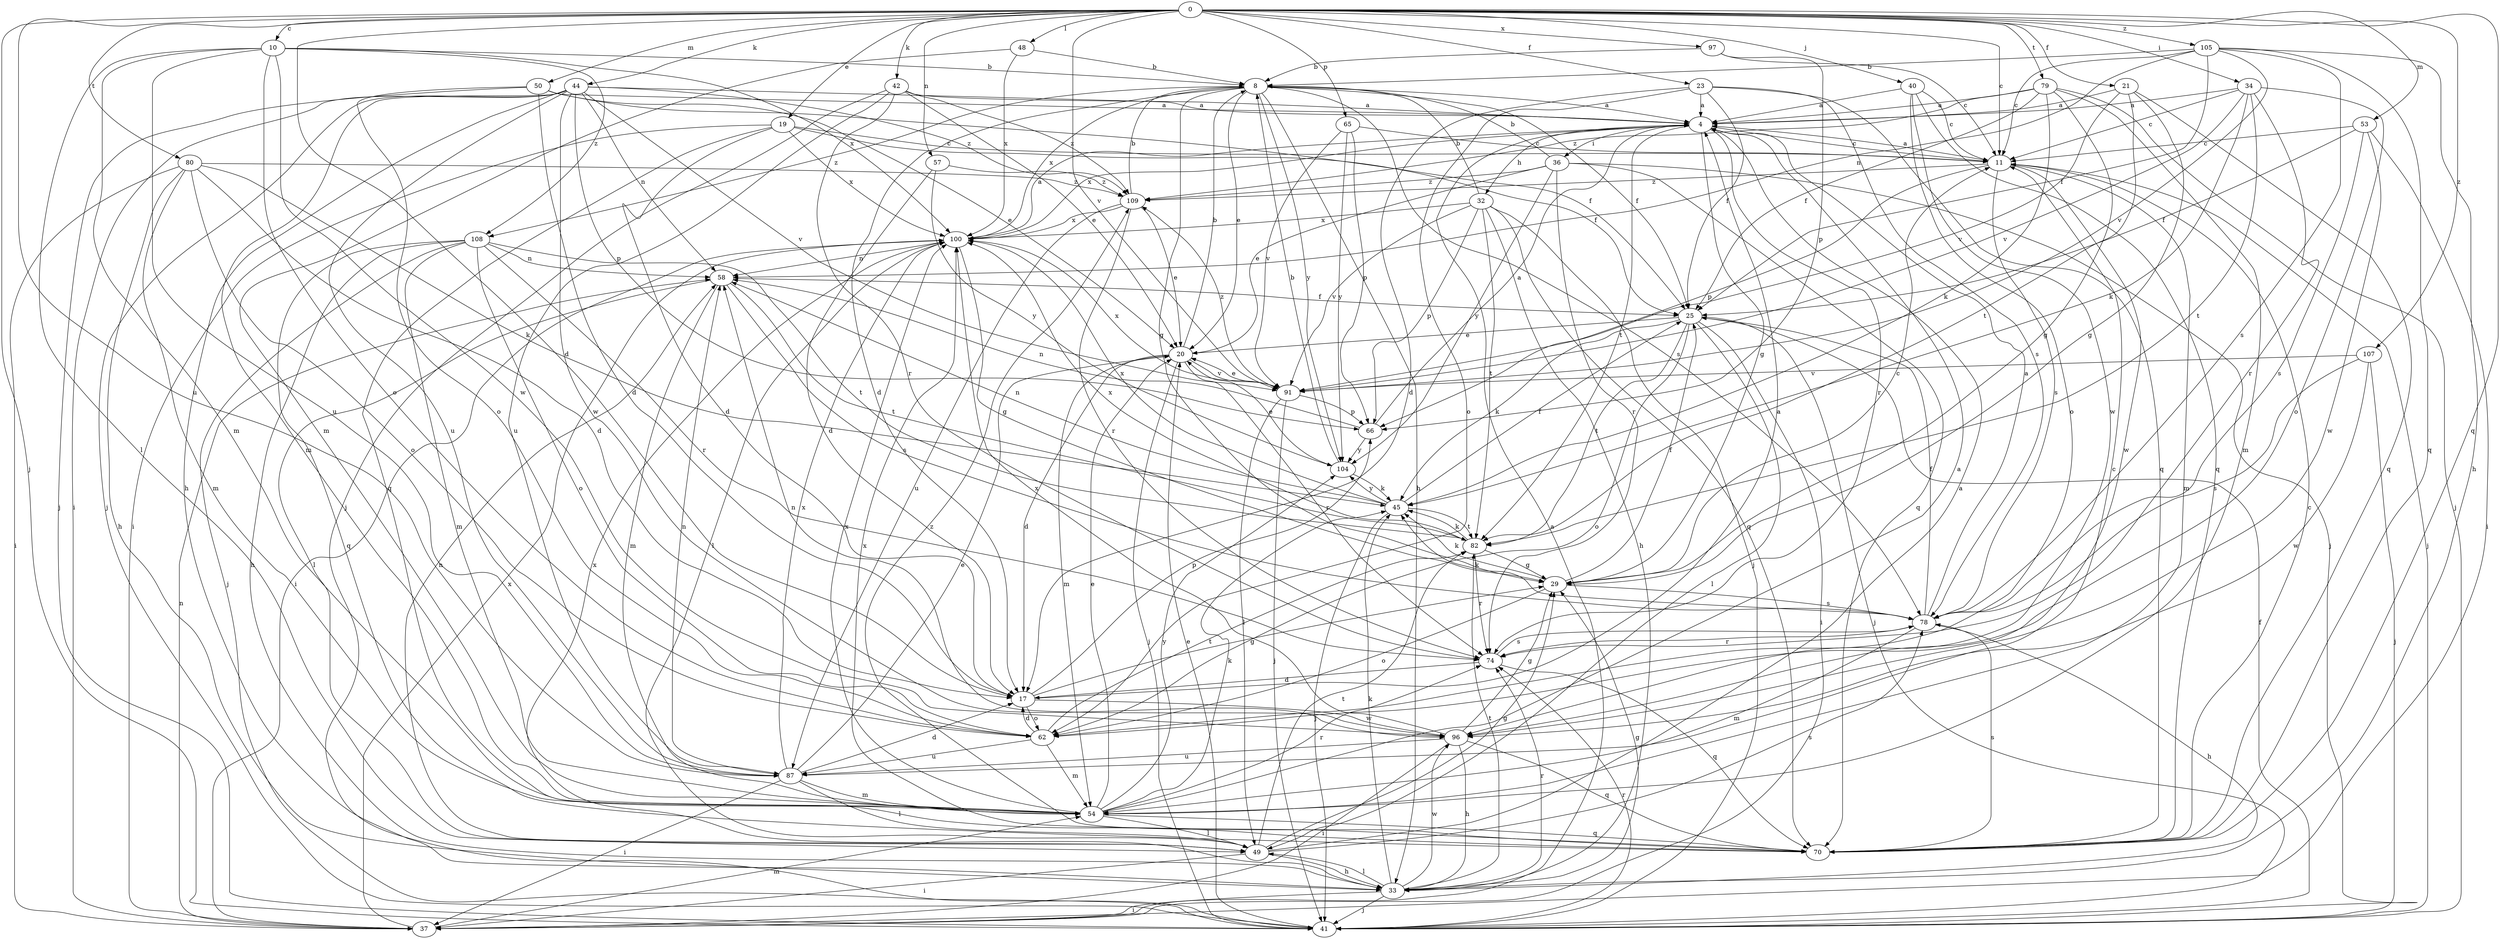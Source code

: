 strict digraph  {
0;
4;
8;
10;
11;
17;
19;
20;
21;
23;
25;
29;
32;
33;
34;
36;
37;
40;
41;
42;
44;
45;
48;
49;
50;
53;
54;
57;
58;
62;
65;
66;
70;
74;
78;
79;
80;
82;
87;
91;
96;
97;
100;
104;
105;
107;
108;
109;
0 -> 10  [label=c];
0 -> 11  [label=c];
0 -> 17  [label=d];
0 -> 19  [label=e];
0 -> 21  [label=f];
0 -> 23  [label=f];
0 -> 34  [label=i];
0 -> 40  [label=j];
0 -> 41  [label=j];
0 -> 42  [label=k];
0 -> 44  [label=k];
0 -> 48  [label=l];
0 -> 50  [label=m];
0 -> 53  [label=m];
0 -> 57  [label=n];
0 -> 65  [label=p];
0 -> 70  [label=q];
0 -> 79  [label=t];
0 -> 80  [label=t];
0 -> 87  [label=u];
0 -> 91  [label=v];
0 -> 97  [label=x];
0 -> 105  [label=z];
0 -> 107  [label=z];
4 -> 11  [label=c];
4 -> 29  [label=g];
4 -> 32  [label=h];
4 -> 36  [label=i];
4 -> 74  [label=r];
4 -> 82  [label=t];
4 -> 100  [label=x];
8 -> 4  [label=a];
8 -> 17  [label=d];
8 -> 20  [label=e];
8 -> 25  [label=f];
8 -> 29  [label=g];
8 -> 33  [label=h];
8 -> 78  [label=s];
8 -> 100  [label=x];
8 -> 104  [label=y];
8 -> 108  [label=z];
10 -> 8  [label=b];
10 -> 49  [label=l];
10 -> 54  [label=m];
10 -> 62  [label=o];
10 -> 87  [label=u];
10 -> 96  [label=w];
10 -> 100  [label=x];
10 -> 108  [label=z];
11 -> 4  [label=a];
11 -> 41  [label=j];
11 -> 54  [label=m];
11 -> 66  [label=p];
11 -> 78  [label=s];
11 -> 96  [label=w];
11 -> 109  [label=z];
17 -> 4  [label=a];
17 -> 29  [label=g];
17 -> 62  [label=o];
17 -> 66  [label=p];
17 -> 96  [label=w];
19 -> 11  [label=c];
19 -> 17  [label=d];
19 -> 25  [label=f];
19 -> 37  [label=i];
19 -> 70  [label=q];
19 -> 100  [label=x];
20 -> 8  [label=b];
20 -> 17  [label=d];
20 -> 41  [label=j];
20 -> 54  [label=m];
20 -> 74  [label=r];
20 -> 91  [label=v];
21 -> 4  [label=a];
21 -> 29  [label=g];
21 -> 70  [label=q];
21 -> 82  [label=t];
21 -> 91  [label=v];
23 -> 4  [label=a];
23 -> 17  [label=d];
23 -> 25  [label=f];
23 -> 62  [label=o];
23 -> 70  [label=q];
23 -> 78  [label=s];
25 -> 20  [label=e];
25 -> 37  [label=i];
25 -> 41  [label=j];
25 -> 45  [label=k];
25 -> 49  [label=l];
25 -> 62  [label=o];
25 -> 82  [label=t];
29 -> 11  [label=c];
29 -> 25  [label=f];
29 -> 45  [label=k];
29 -> 62  [label=o];
29 -> 78  [label=s];
32 -> 8  [label=b];
32 -> 33  [label=h];
32 -> 41  [label=j];
32 -> 66  [label=p];
32 -> 70  [label=q];
32 -> 82  [label=t];
32 -> 91  [label=v];
32 -> 100  [label=x];
33 -> 29  [label=g];
33 -> 37  [label=i];
33 -> 41  [label=j];
33 -> 45  [label=k];
33 -> 49  [label=l];
33 -> 74  [label=r];
33 -> 82  [label=t];
33 -> 96  [label=w];
33 -> 100  [label=x];
34 -> 4  [label=a];
34 -> 11  [label=c];
34 -> 45  [label=k];
34 -> 62  [label=o];
34 -> 74  [label=r];
34 -> 82  [label=t];
34 -> 91  [label=v];
36 -> 8  [label=b];
36 -> 20  [label=e];
36 -> 41  [label=j];
36 -> 70  [label=q];
36 -> 74  [label=r];
36 -> 104  [label=y];
36 -> 109  [label=z];
37 -> 4  [label=a];
37 -> 54  [label=m];
37 -> 58  [label=n];
37 -> 100  [label=x];
40 -> 4  [label=a];
40 -> 11  [label=c];
40 -> 62  [label=o];
40 -> 70  [label=q];
40 -> 96  [label=w];
41 -> 20  [label=e];
41 -> 25  [label=f];
41 -> 74  [label=r];
42 -> 4  [label=a];
42 -> 20  [label=e];
42 -> 41  [label=j];
42 -> 74  [label=r];
42 -> 87  [label=u];
42 -> 109  [label=z];
44 -> 4  [label=a];
44 -> 33  [label=h];
44 -> 37  [label=i];
44 -> 41  [label=j];
44 -> 54  [label=m];
44 -> 58  [label=n];
44 -> 66  [label=p];
44 -> 87  [label=u];
44 -> 91  [label=v];
44 -> 96  [label=w];
44 -> 109  [label=z];
45 -> 25  [label=f];
45 -> 41  [label=j];
45 -> 58  [label=n];
45 -> 82  [label=t];
45 -> 100  [label=x];
45 -> 104  [label=y];
48 -> 8  [label=b];
48 -> 54  [label=m];
48 -> 100  [label=x];
49 -> 4  [label=a];
49 -> 29  [label=g];
49 -> 33  [label=h];
49 -> 37  [label=i];
49 -> 58  [label=n];
49 -> 78  [label=s];
49 -> 82  [label=t];
50 -> 4  [label=a];
50 -> 17  [label=d];
50 -> 20  [label=e];
50 -> 25  [label=f];
50 -> 41  [label=j];
50 -> 62  [label=o];
53 -> 11  [label=c];
53 -> 25  [label=f];
53 -> 37  [label=i];
53 -> 78  [label=s];
53 -> 96  [label=w];
54 -> 4  [label=a];
54 -> 20  [label=e];
54 -> 45  [label=k];
54 -> 49  [label=l];
54 -> 70  [label=q];
54 -> 74  [label=r];
54 -> 100  [label=x];
54 -> 104  [label=y];
57 -> 17  [label=d];
57 -> 104  [label=y];
57 -> 109  [label=z];
58 -> 25  [label=f];
58 -> 49  [label=l];
58 -> 54  [label=m];
58 -> 78  [label=s];
58 -> 82  [label=t];
62 -> 17  [label=d];
62 -> 54  [label=m];
62 -> 82  [label=t];
62 -> 87  [label=u];
65 -> 11  [label=c];
65 -> 66  [label=p];
65 -> 91  [label=v];
65 -> 104  [label=y];
66 -> 4  [label=a];
66 -> 58  [label=n];
66 -> 104  [label=y];
70 -> 11  [label=c];
70 -> 78  [label=s];
70 -> 100  [label=x];
70 -> 109  [label=z];
74 -> 17  [label=d];
74 -> 70  [label=q];
74 -> 78  [label=s];
78 -> 4  [label=a];
78 -> 25  [label=f];
78 -> 33  [label=h];
78 -> 45  [label=k];
78 -> 54  [label=m];
78 -> 74  [label=r];
79 -> 4  [label=a];
79 -> 25  [label=f];
79 -> 29  [label=g];
79 -> 41  [label=j];
79 -> 45  [label=k];
79 -> 54  [label=m];
79 -> 109  [label=z];
80 -> 17  [label=d];
80 -> 33  [label=h];
80 -> 37  [label=i];
80 -> 45  [label=k];
80 -> 54  [label=m];
80 -> 62  [label=o];
80 -> 109  [label=z];
82 -> 29  [label=g];
82 -> 45  [label=k];
82 -> 74  [label=r];
82 -> 100  [label=x];
87 -> 11  [label=c];
87 -> 17  [label=d];
87 -> 20  [label=e];
87 -> 37  [label=i];
87 -> 49  [label=l];
87 -> 54  [label=m];
87 -> 58  [label=n];
87 -> 100  [label=x];
91 -> 20  [label=e];
91 -> 41  [label=j];
91 -> 49  [label=l];
91 -> 66  [label=p];
91 -> 100  [label=x];
91 -> 109  [label=z];
96 -> 29  [label=g];
96 -> 33  [label=h];
96 -> 37  [label=i];
96 -> 58  [label=n];
96 -> 70  [label=q];
96 -> 87  [label=u];
96 -> 100  [label=x];
97 -> 8  [label=b];
97 -> 11  [label=c];
97 -> 66  [label=p];
100 -> 4  [label=a];
100 -> 29  [label=g];
100 -> 37  [label=i];
100 -> 49  [label=l];
100 -> 58  [label=n];
104 -> 8  [label=b];
104 -> 20  [label=e];
104 -> 45  [label=k];
105 -> 8  [label=b];
105 -> 11  [label=c];
105 -> 25  [label=f];
105 -> 33  [label=h];
105 -> 58  [label=n];
105 -> 70  [label=q];
105 -> 78  [label=s];
105 -> 91  [label=v];
107 -> 41  [label=j];
107 -> 78  [label=s];
107 -> 91  [label=v];
107 -> 96  [label=w];
108 -> 33  [label=h];
108 -> 41  [label=j];
108 -> 54  [label=m];
108 -> 58  [label=n];
108 -> 62  [label=o];
108 -> 70  [label=q];
108 -> 74  [label=r];
108 -> 82  [label=t];
109 -> 8  [label=b];
109 -> 20  [label=e];
109 -> 74  [label=r];
109 -> 87  [label=u];
109 -> 100  [label=x];
}
